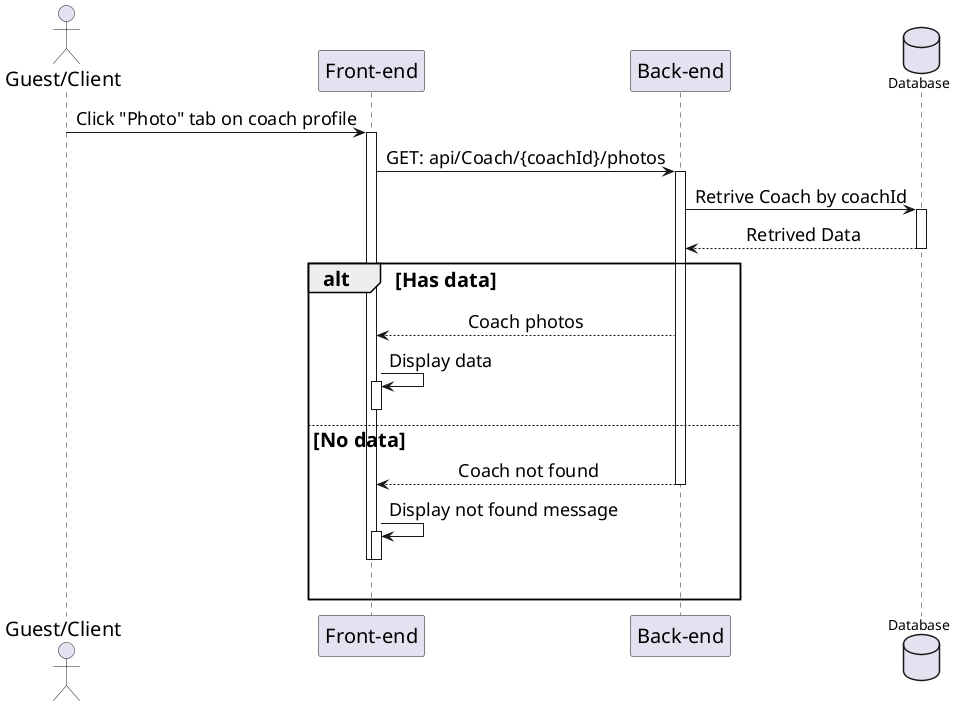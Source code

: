 @startuml ViewCoachPhoto
skinparam sequenceMessageAlign center
skinparam sequenceGroupFontSize 20
skinparam sequenceGroupHeaderFontSize 20
skinparam sequence {
    ParticipantFontSize 20
    ActorFontSize 20
    DatabaseFontSize 20
    ArrowFontSize 18
} 
actor "Guest/Client" as user
participant "Front-end" as client
participant "Back-end" as server 
database "Database" as db


user -> client++ : Click "Photo" tab on coach profile 
client -> server++ : GET: api/Coach/{coachId}/photos
server -> db++ : Retrive Coach by coachId
db --> server : Retrived Data
deactivate

alt Has data
    server --> client : Coach photos
    client -> client++ : Display data
    deactivate

else No data
    server --> client : Coach not found
    deactivate
    client -> client++ : Display not found message
    deactivate 
    deactivate
    |||
end 
@enduml
